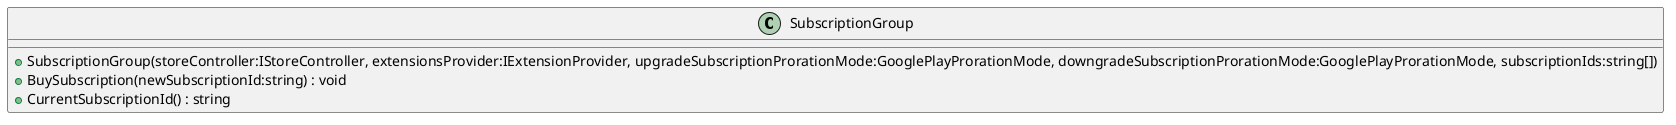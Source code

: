 @startuml
class SubscriptionGroup {
    + SubscriptionGroup(storeController:IStoreController, extensionsProvider:IExtensionProvider, upgradeSubscriptionProrationMode:GooglePlayProrationMode, downgradeSubscriptionProrationMode:GooglePlayProrationMode, subscriptionIds:string[])
    + BuySubscription(newSubscriptionId:string) : void
    + CurrentSubscriptionId() : string
}
@enduml
